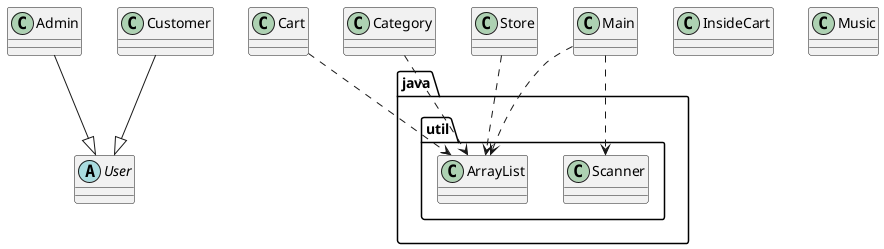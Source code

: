 @startuml
abstract class User
class Admin
class Cart
class Category
class Customer
class InsideCart
class Main
class Music
class Store
class java.util.ArrayList
class java.util.Scanner
Admin --|> User
Cart ..> java.util.ArrayList
Category ..> java.util.ArrayList
Customer --|> User
Main ..> java.util.ArrayList
Main ..> java.util.Scanner
Store ..> java.util.ArrayList
@enduml